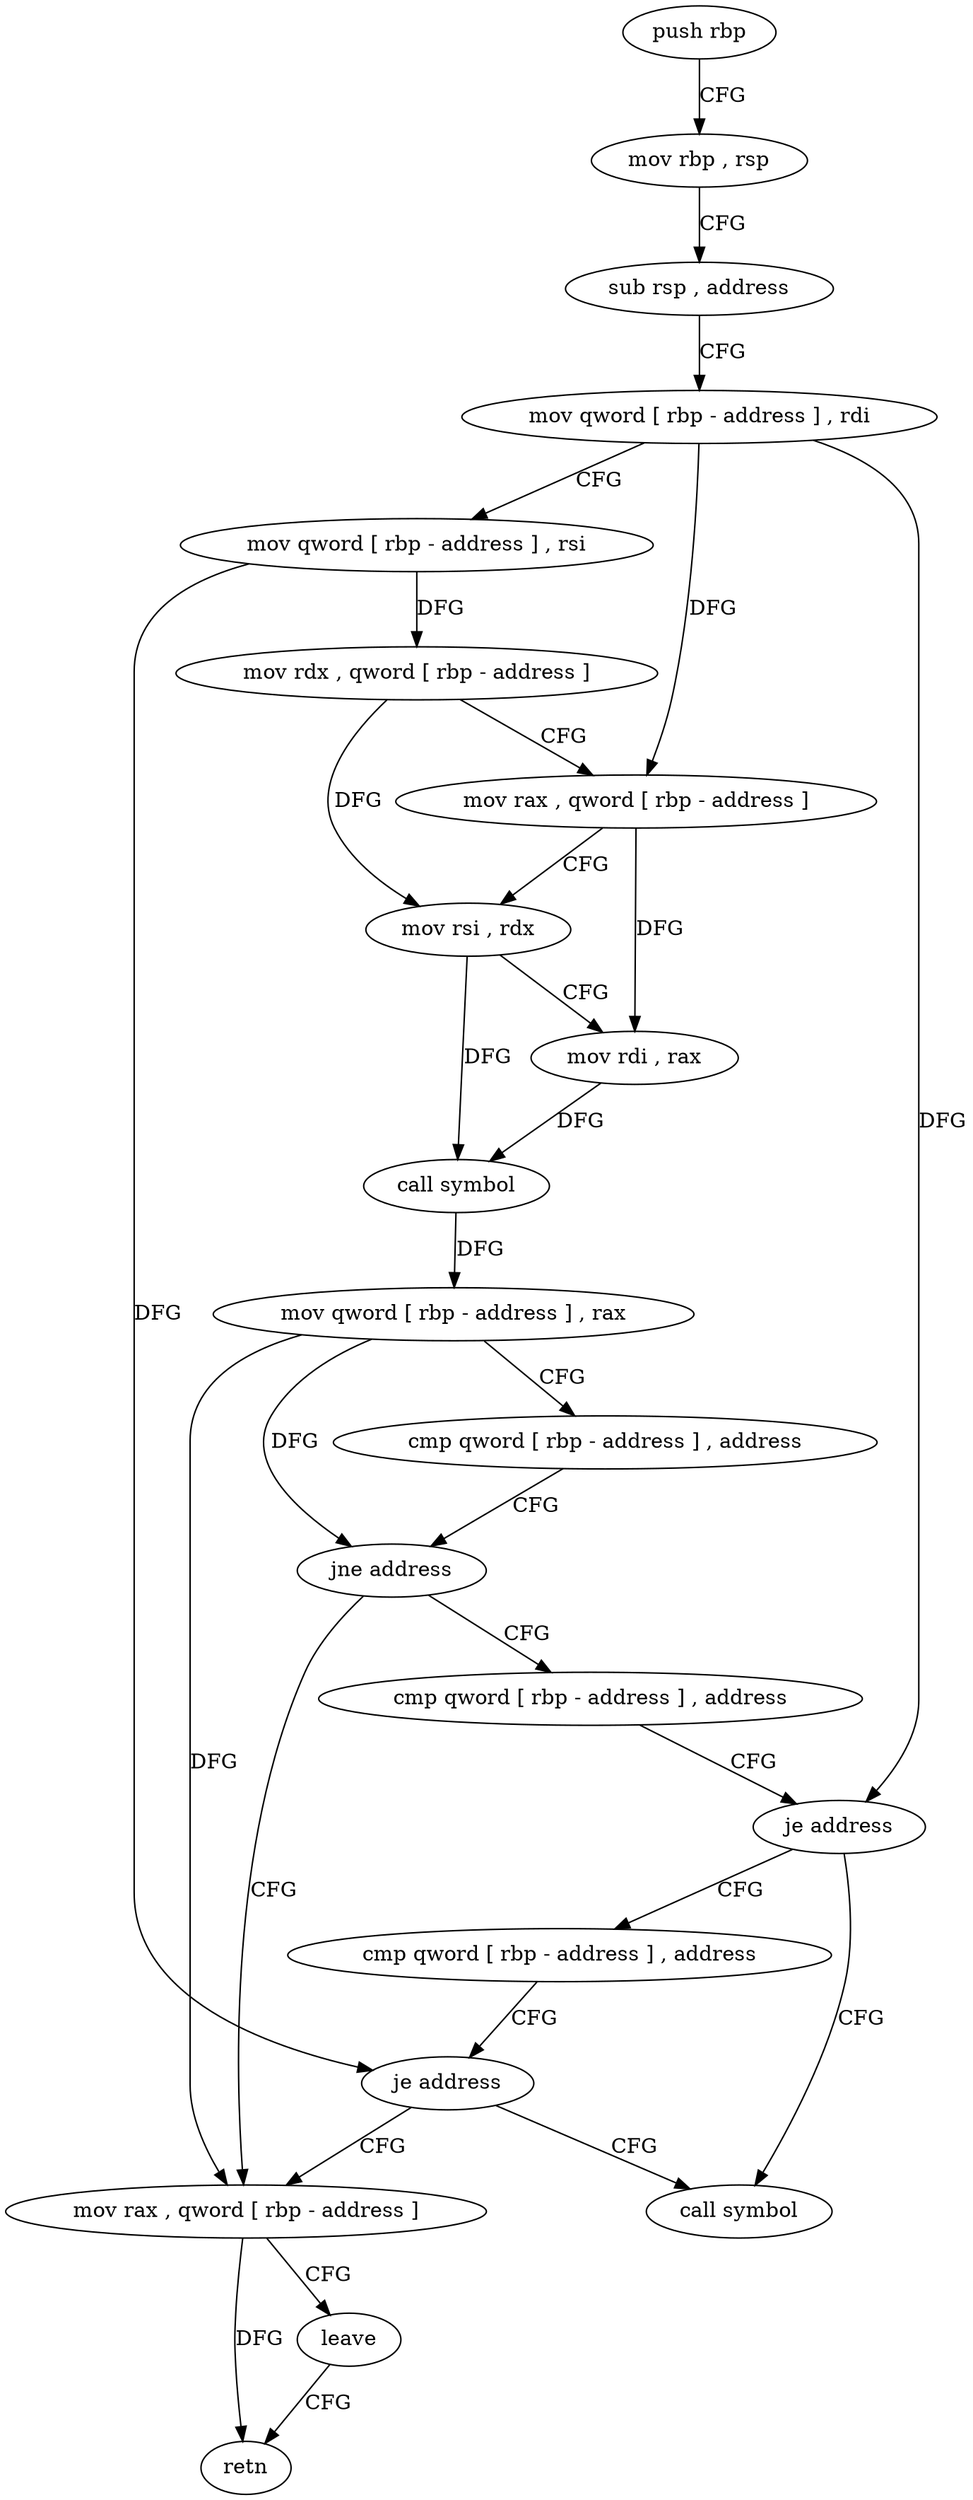 digraph "func" {
"4461586" [label = "push rbp" ]
"4461587" [label = "mov rbp , rsp" ]
"4461590" [label = "sub rsp , address" ]
"4461594" [label = "mov qword [ rbp - address ] , rdi" ]
"4461598" [label = "mov qword [ rbp - address ] , rsi" ]
"4461602" [label = "mov rdx , qword [ rbp - address ]" ]
"4461606" [label = "mov rax , qword [ rbp - address ]" ]
"4461610" [label = "mov rsi , rdx" ]
"4461613" [label = "mov rdi , rax" ]
"4461616" [label = "call symbol" ]
"4461621" [label = "mov qword [ rbp - address ] , rax" ]
"4461625" [label = "cmp qword [ rbp - address ] , address" ]
"4461630" [label = "jne address" ]
"4461651" [label = "mov rax , qword [ rbp - address ]" ]
"4461632" [label = "cmp qword [ rbp - address ] , address" ]
"4461655" [label = "leave" ]
"4461656" [label = "retn" ]
"4461637" [label = "je address" ]
"4461646" [label = "call symbol" ]
"4461639" [label = "cmp qword [ rbp - address ] , address" ]
"4461644" [label = "je address" ]
"4461586" -> "4461587" [ label = "CFG" ]
"4461587" -> "4461590" [ label = "CFG" ]
"4461590" -> "4461594" [ label = "CFG" ]
"4461594" -> "4461598" [ label = "CFG" ]
"4461594" -> "4461606" [ label = "DFG" ]
"4461594" -> "4461637" [ label = "DFG" ]
"4461598" -> "4461602" [ label = "DFG" ]
"4461598" -> "4461644" [ label = "DFG" ]
"4461602" -> "4461606" [ label = "CFG" ]
"4461602" -> "4461610" [ label = "DFG" ]
"4461606" -> "4461610" [ label = "CFG" ]
"4461606" -> "4461613" [ label = "DFG" ]
"4461610" -> "4461613" [ label = "CFG" ]
"4461610" -> "4461616" [ label = "DFG" ]
"4461613" -> "4461616" [ label = "DFG" ]
"4461616" -> "4461621" [ label = "DFG" ]
"4461621" -> "4461625" [ label = "CFG" ]
"4461621" -> "4461630" [ label = "DFG" ]
"4461621" -> "4461651" [ label = "DFG" ]
"4461625" -> "4461630" [ label = "CFG" ]
"4461630" -> "4461651" [ label = "CFG" ]
"4461630" -> "4461632" [ label = "CFG" ]
"4461651" -> "4461655" [ label = "CFG" ]
"4461651" -> "4461656" [ label = "DFG" ]
"4461632" -> "4461637" [ label = "CFG" ]
"4461655" -> "4461656" [ label = "CFG" ]
"4461637" -> "4461646" [ label = "CFG" ]
"4461637" -> "4461639" [ label = "CFG" ]
"4461639" -> "4461644" [ label = "CFG" ]
"4461644" -> "4461651" [ label = "CFG" ]
"4461644" -> "4461646" [ label = "CFG" ]
}
